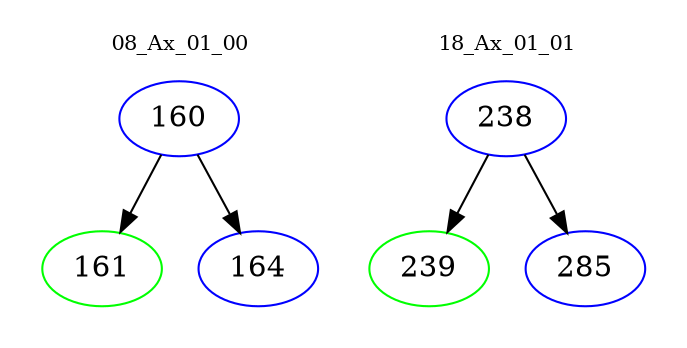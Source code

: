 digraph{
subgraph cluster_0 {
color = white
label = "08_Ax_01_00";
fontsize=10;
T0_160 [label="160", color="blue"]
T0_160 -> T0_161 [color="black"]
T0_161 [label="161", color="green"]
T0_160 -> T0_164 [color="black"]
T0_164 [label="164", color="blue"]
}
subgraph cluster_1 {
color = white
label = "18_Ax_01_01";
fontsize=10;
T1_238 [label="238", color="blue"]
T1_238 -> T1_239 [color="black"]
T1_239 [label="239", color="green"]
T1_238 -> T1_285 [color="black"]
T1_285 [label="285", color="blue"]
}
}

